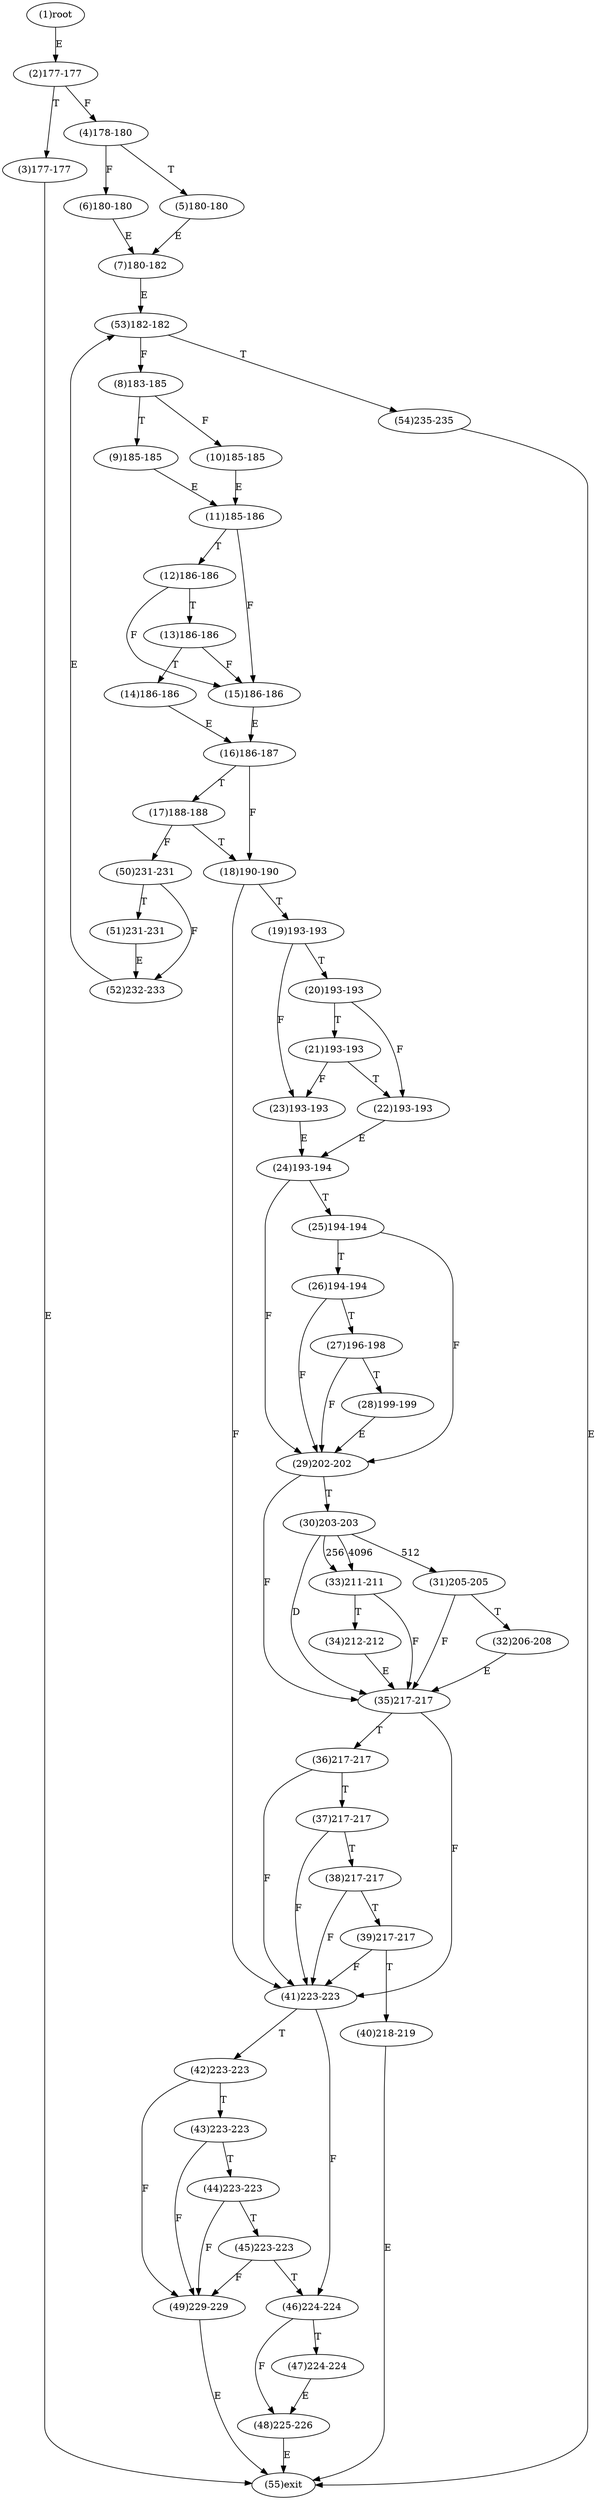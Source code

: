 digraph "" { 
1[ label="(1)root"];
2[ label="(2)177-177"];
3[ label="(3)177-177"];
4[ label="(4)178-180"];
5[ label="(5)180-180"];
6[ label="(6)180-180"];
7[ label="(7)180-182"];
8[ label="(8)183-185"];
9[ label="(9)185-185"];
10[ label="(10)185-185"];
11[ label="(11)185-186"];
12[ label="(12)186-186"];
13[ label="(13)186-186"];
14[ label="(14)186-186"];
15[ label="(15)186-186"];
17[ label="(17)188-188"];
16[ label="(16)186-187"];
19[ label="(19)193-193"];
18[ label="(18)190-190"];
21[ label="(21)193-193"];
20[ label="(20)193-193"];
23[ label="(23)193-193"];
22[ label="(22)193-193"];
25[ label="(25)194-194"];
24[ label="(24)193-194"];
27[ label="(27)196-198"];
26[ label="(26)194-194"];
29[ label="(29)202-202"];
28[ label="(28)199-199"];
31[ label="(31)205-205"];
30[ label="(30)203-203"];
34[ label="(34)212-212"];
35[ label="(35)217-217"];
32[ label="(32)206-208"];
33[ label="(33)211-211"];
38[ label="(38)217-217"];
39[ label="(39)217-217"];
36[ label="(36)217-217"];
37[ label="(37)217-217"];
42[ label="(42)223-223"];
43[ label="(43)223-223"];
40[ label="(40)218-219"];
41[ label="(41)223-223"];
46[ label="(46)224-224"];
47[ label="(47)224-224"];
44[ label="(44)223-223"];
45[ label="(45)223-223"];
51[ label="(51)231-231"];
50[ label="(50)231-231"];
49[ label="(49)229-229"];
48[ label="(48)225-226"];
55[ label="(55)exit"];
54[ label="(54)235-235"];
53[ label="(53)182-182"];
52[ label="(52)232-233"];
1->2[ label="E"];
2->4[ label="F"];
2->3[ label="T"];
3->55[ label="E"];
4->6[ label="F"];
4->5[ label="T"];
5->7[ label="E"];
6->7[ label="E"];
7->53[ label="E"];
8->10[ label="F"];
8->9[ label="T"];
9->11[ label="E"];
10->11[ label="E"];
11->15[ label="F"];
11->12[ label="T"];
12->15[ label="F"];
12->13[ label="T"];
13->15[ label="F"];
13->14[ label="T"];
14->16[ label="E"];
15->16[ label="E"];
16->18[ label="F"];
16->17[ label="T"];
17->50[ label="F"];
17->18[ label="T"];
18->41[ label="F"];
18->19[ label="T"];
19->23[ label="F"];
19->20[ label="T"];
20->22[ label="F"];
20->21[ label="T"];
21->23[ label="F"];
21->22[ label="T"];
22->24[ label="E"];
23->24[ label="E"];
24->29[ label="F"];
24->25[ label="T"];
25->29[ label="F"];
25->26[ label="T"];
26->29[ label="F"];
26->27[ label="T"];
27->29[ label="F"];
27->28[ label="T"];
28->29[ label="E"];
29->35[ label="F"];
29->30[ label="T"];
30->33[ label="256"];
30->31[ label="512"];
30->33[ label="4096"];
30->35[ label="D"];
31->35[ label="F"];
31->32[ label="T"];
32->35[ label="E"];
33->35[ label="F"];
33->34[ label="T"];
34->35[ label="E"];
35->41[ label="F"];
35->36[ label="T"];
36->41[ label="F"];
36->37[ label="T"];
37->41[ label="F"];
37->38[ label="T"];
38->41[ label="F"];
38->39[ label="T"];
39->41[ label="F"];
39->40[ label="T"];
40->55[ label="E"];
41->46[ label="F"];
41->42[ label="T"];
42->49[ label="F"];
42->43[ label="T"];
43->49[ label="F"];
43->44[ label="T"];
44->49[ label="F"];
44->45[ label="T"];
45->49[ label="F"];
45->46[ label="T"];
46->48[ label="F"];
46->47[ label="T"];
47->48[ label="E"];
48->55[ label="E"];
49->55[ label="E"];
50->52[ label="F"];
50->51[ label="T"];
51->52[ label="E"];
52->53[ label="E"];
53->8[ label="F"];
53->54[ label="T"];
54->55[ label="E"];
}